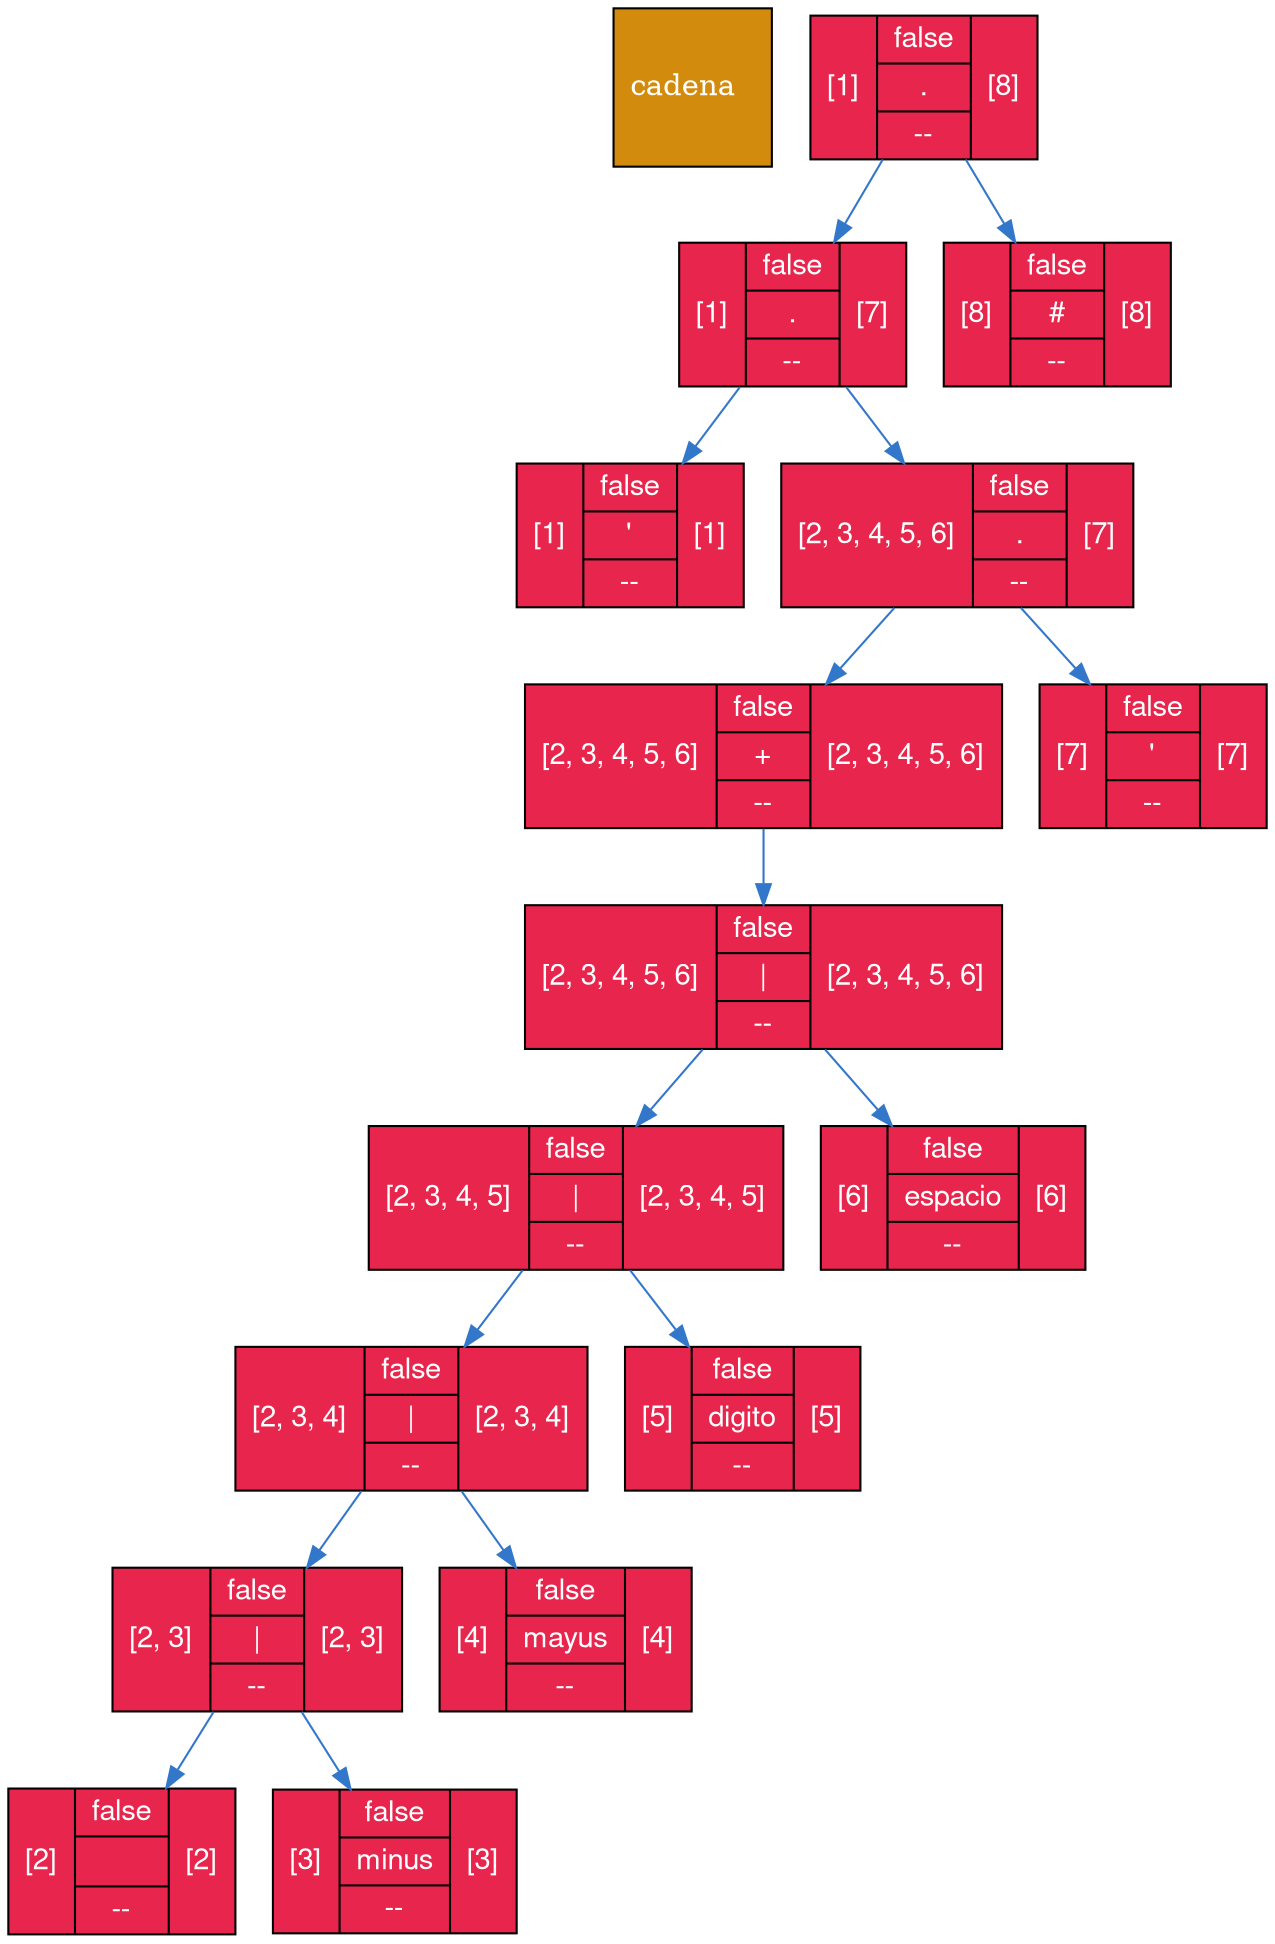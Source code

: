 digraph Arbol_Sintactico{

nombre [ style=filled, label="cadena  ", color="#000000" ,fontcolor=white, fillcolor="#D38B0D" ,shape=square]

node [shape = record style = filled fillcolor = "#E8254C" fontcolor = white fontname="Helvetica,Arial,sans-serif" ]

node0[label = " [1]|{false|.|--}|[8]"];
node0 -> node00[color  = "#3277CA"]
node00[label = " [1]|{false|.|--}|[7]"];
node00 -> node000[color  = "#3277CA"]
node000[label = " [1]|{false|\'|--}|[1]"];
node00 -> node001[color  = "#3277CA"]
node001[label = " [2, 3, 4, 5, 6]|{false|.|--}|[7]"];
node001 -> node0010[color  = "#3277CA"]
node0010[label = " [2, 3, 4, 5, 6]|{false|+|--}|[2, 3, 4, 5, 6]"];
node0010 -> node00100[color  = "#3277CA"]
node00100[label = " [2, 3, 4, 5, 6]|{false| \||--}|[2, 3, 4, 5, 6]"];
node00100 -> node001000[color  = "#3277CA"]
node001000[label = " [2, 3, 4, 5]|{false| \||--}|[2, 3, 4, 5]"];
node001000 -> node0010000[color  = "#3277CA"]
node0010000[label = " [2, 3, 4]|{false| \||--}|[2, 3, 4]"];
node0010000 -> node00100000[color  = "#3277CA"]
node00100000[label = " [2, 3]|{false| \||--}|[2, 3]"];
node00100000 -> node001000000[color  = "#3277CA"]
node001000000[label = " [2]|{false|\n|--}|[2]"];
node00100000 -> node001000001[color  = "#3277CA"]
node001000001[label = " [3]|{false|minus|--}|[3]"];
node0010000 -> node00100001[color  = "#3277CA"]
node00100001[label = " [4]|{false|mayus|--}|[4]"];
node001000 -> node0010001[color  = "#3277CA"]
node0010001[label = " [5]|{false|digito|--}|[5]"];
node00100 -> node001001[color  = "#3277CA"]
node001001[label = " [6]|{false|espacio|--}|[6]"];
node001 -> node0011[color  = "#3277CA"]
node0011[label = " [7]|{false|\'|--}|[7]"];
node0 -> node01[color  = "#3277CA"]
node01[label = " [8]|{false|#|--}|[8]"];


}
